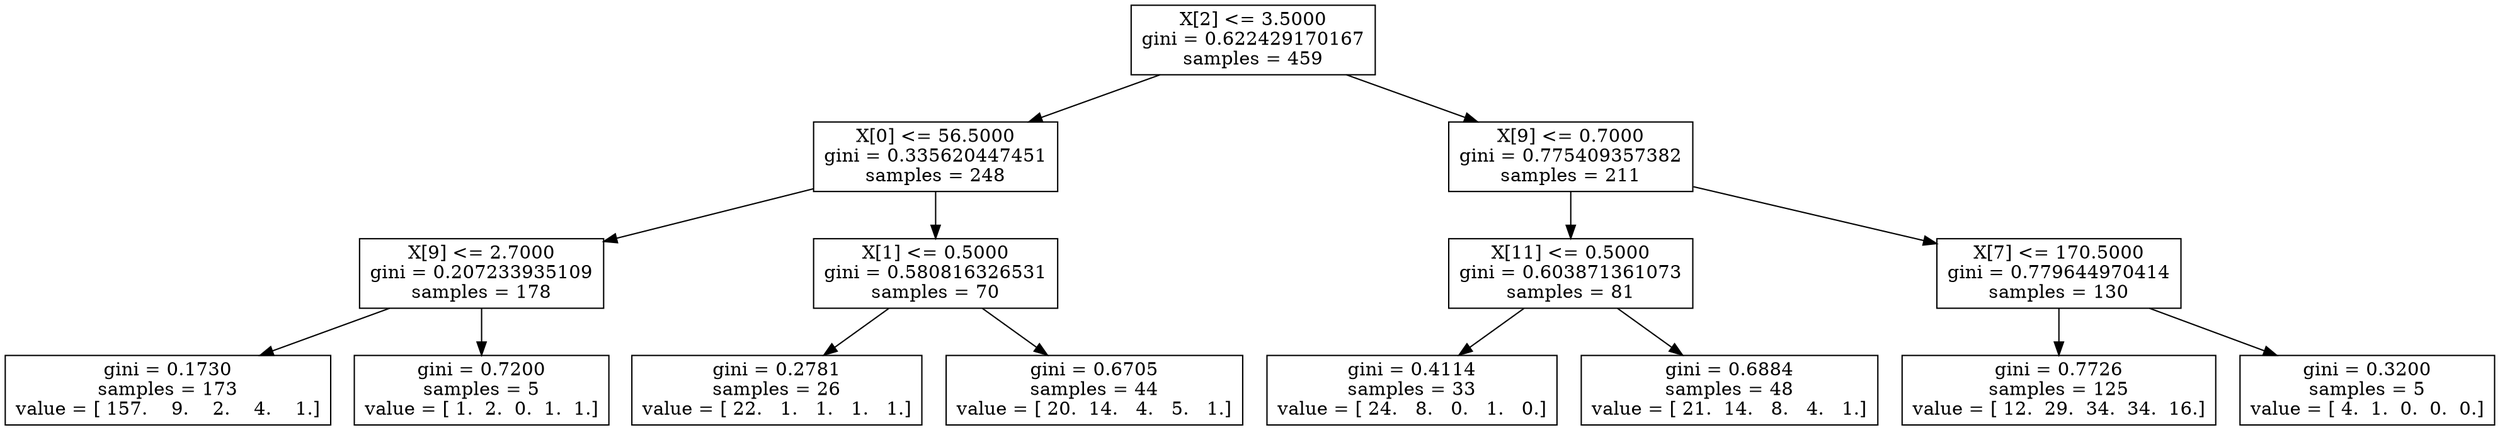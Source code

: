 digraph Tree {
0 [label="X[2] <= 3.5000\ngini = 0.622429170167\nsamples = 459", shape="box"] ;
1 [label="X[0] <= 56.5000\ngini = 0.335620447451\nsamples = 248", shape="box"] ;
0 -> 1 ;
2 [label="X[9] <= 2.7000\ngini = 0.207233935109\nsamples = 178", shape="box"] ;
1 -> 2 ;
3 [label="gini = 0.1730\nsamples = 173\nvalue = [ 157.    9.    2.    4.    1.]", shape="box"] ;
2 -> 3 ;
4 [label="gini = 0.7200\nsamples = 5\nvalue = [ 1.  2.  0.  1.  1.]", shape="box"] ;
2 -> 4 ;
5 [label="X[1] <= 0.5000\ngini = 0.580816326531\nsamples = 70", shape="box"] ;
1 -> 5 ;
6 [label="gini = 0.2781\nsamples = 26\nvalue = [ 22.   1.   1.   1.   1.]", shape="box"] ;
5 -> 6 ;
7 [label="gini = 0.6705\nsamples = 44\nvalue = [ 20.  14.   4.   5.   1.]", shape="box"] ;
5 -> 7 ;
8 [label="X[9] <= 0.7000\ngini = 0.775409357382\nsamples = 211", shape="box"] ;
0 -> 8 ;
9 [label="X[11] <= 0.5000\ngini = 0.603871361073\nsamples = 81", shape="box"] ;
8 -> 9 ;
10 [label="gini = 0.4114\nsamples = 33\nvalue = [ 24.   8.   0.   1.   0.]", shape="box"] ;
9 -> 10 ;
11 [label="gini = 0.6884\nsamples = 48\nvalue = [ 21.  14.   8.   4.   1.]", shape="box"] ;
9 -> 11 ;
12 [label="X[7] <= 170.5000\ngini = 0.779644970414\nsamples = 130", shape="box"] ;
8 -> 12 ;
13 [label="gini = 0.7726\nsamples = 125\nvalue = [ 12.  29.  34.  34.  16.]", shape="box"] ;
12 -> 13 ;
14 [label="gini = 0.3200\nsamples = 5\nvalue = [ 4.  1.  0.  0.  0.]", shape="box"] ;
12 -> 14 ;
}